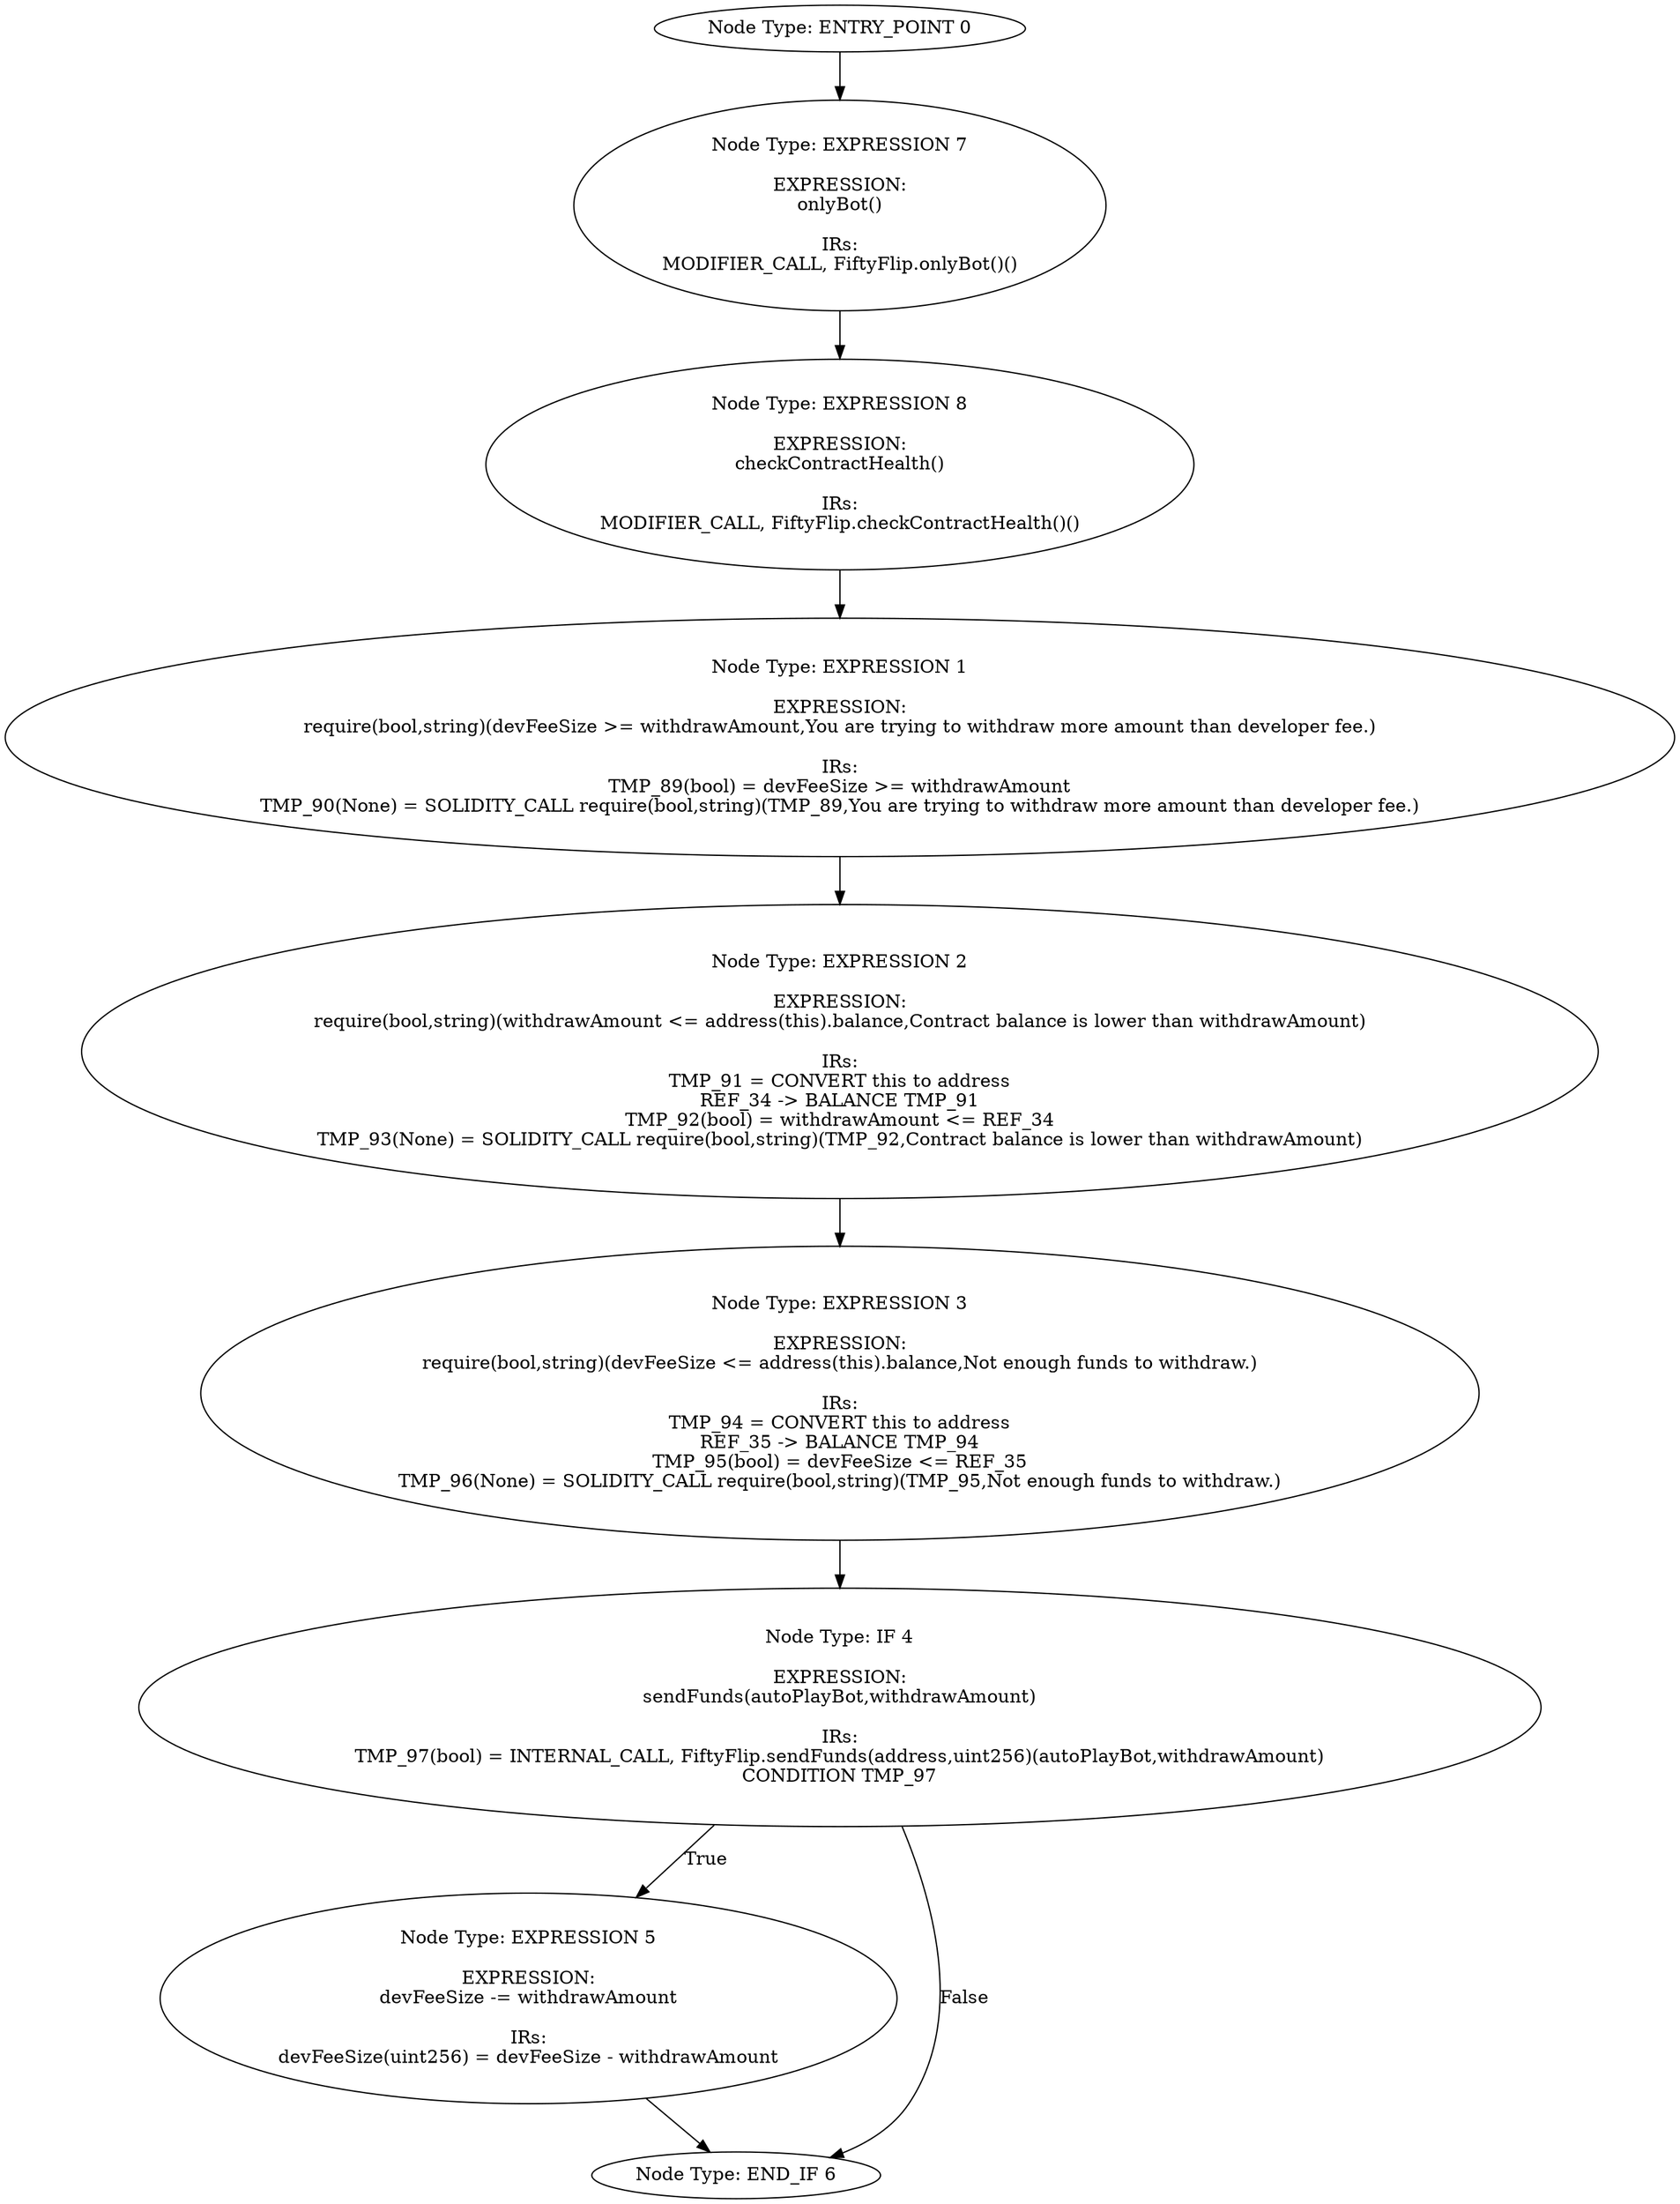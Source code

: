 digraph{
0[label="Node Type: ENTRY_POINT 0
"];
0->7;
1[label="Node Type: EXPRESSION 1

EXPRESSION:
require(bool,string)(devFeeSize >= withdrawAmount,You are trying to withdraw more amount than developer fee.)

IRs:
TMP_89(bool) = devFeeSize >= withdrawAmount
TMP_90(None) = SOLIDITY_CALL require(bool,string)(TMP_89,You are trying to withdraw more amount than developer fee.)"];
1->2;
2[label="Node Type: EXPRESSION 2

EXPRESSION:
require(bool,string)(withdrawAmount <= address(this).balance,Contract balance is lower than withdrawAmount)

IRs:
TMP_91 = CONVERT this to address
REF_34 -> BALANCE TMP_91
TMP_92(bool) = withdrawAmount <= REF_34
TMP_93(None) = SOLIDITY_CALL require(bool,string)(TMP_92,Contract balance is lower than withdrawAmount)"];
2->3;
3[label="Node Type: EXPRESSION 3

EXPRESSION:
require(bool,string)(devFeeSize <= address(this).balance,Not enough funds to withdraw.)

IRs:
TMP_94 = CONVERT this to address
REF_35 -> BALANCE TMP_94
TMP_95(bool) = devFeeSize <= REF_35
TMP_96(None) = SOLIDITY_CALL require(bool,string)(TMP_95,Not enough funds to withdraw.)"];
3->4;
4[label="Node Type: IF 4

EXPRESSION:
sendFunds(autoPlayBot,withdrawAmount)

IRs:
TMP_97(bool) = INTERNAL_CALL, FiftyFlip.sendFunds(address,uint256)(autoPlayBot,withdrawAmount)
CONDITION TMP_97"];
4->5[label="True"];
4->6[label="False"];
5[label="Node Type: EXPRESSION 5

EXPRESSION:
devFeeSize -= withdrawAmount

IRs:
devFeeSize(uint256) = devFeeSize - withdrawAmount"];
5->6;
6[label="Node Type: END_IF 6
"];
7[label="Node Type: EXPRESSION 7

EXPRESSION:
onlyBot()

IRs:
MODIFIER_CALL, FiftyFlip.onlyBot()()"];
7->8;
8[label="Node Type: EXPRESSION 8

EXPRESSION:
checkContractHealth()

IRs:
MODIFIER_CALL, FiftyFlip.checkContractHealth()()"];
8->1;
}
